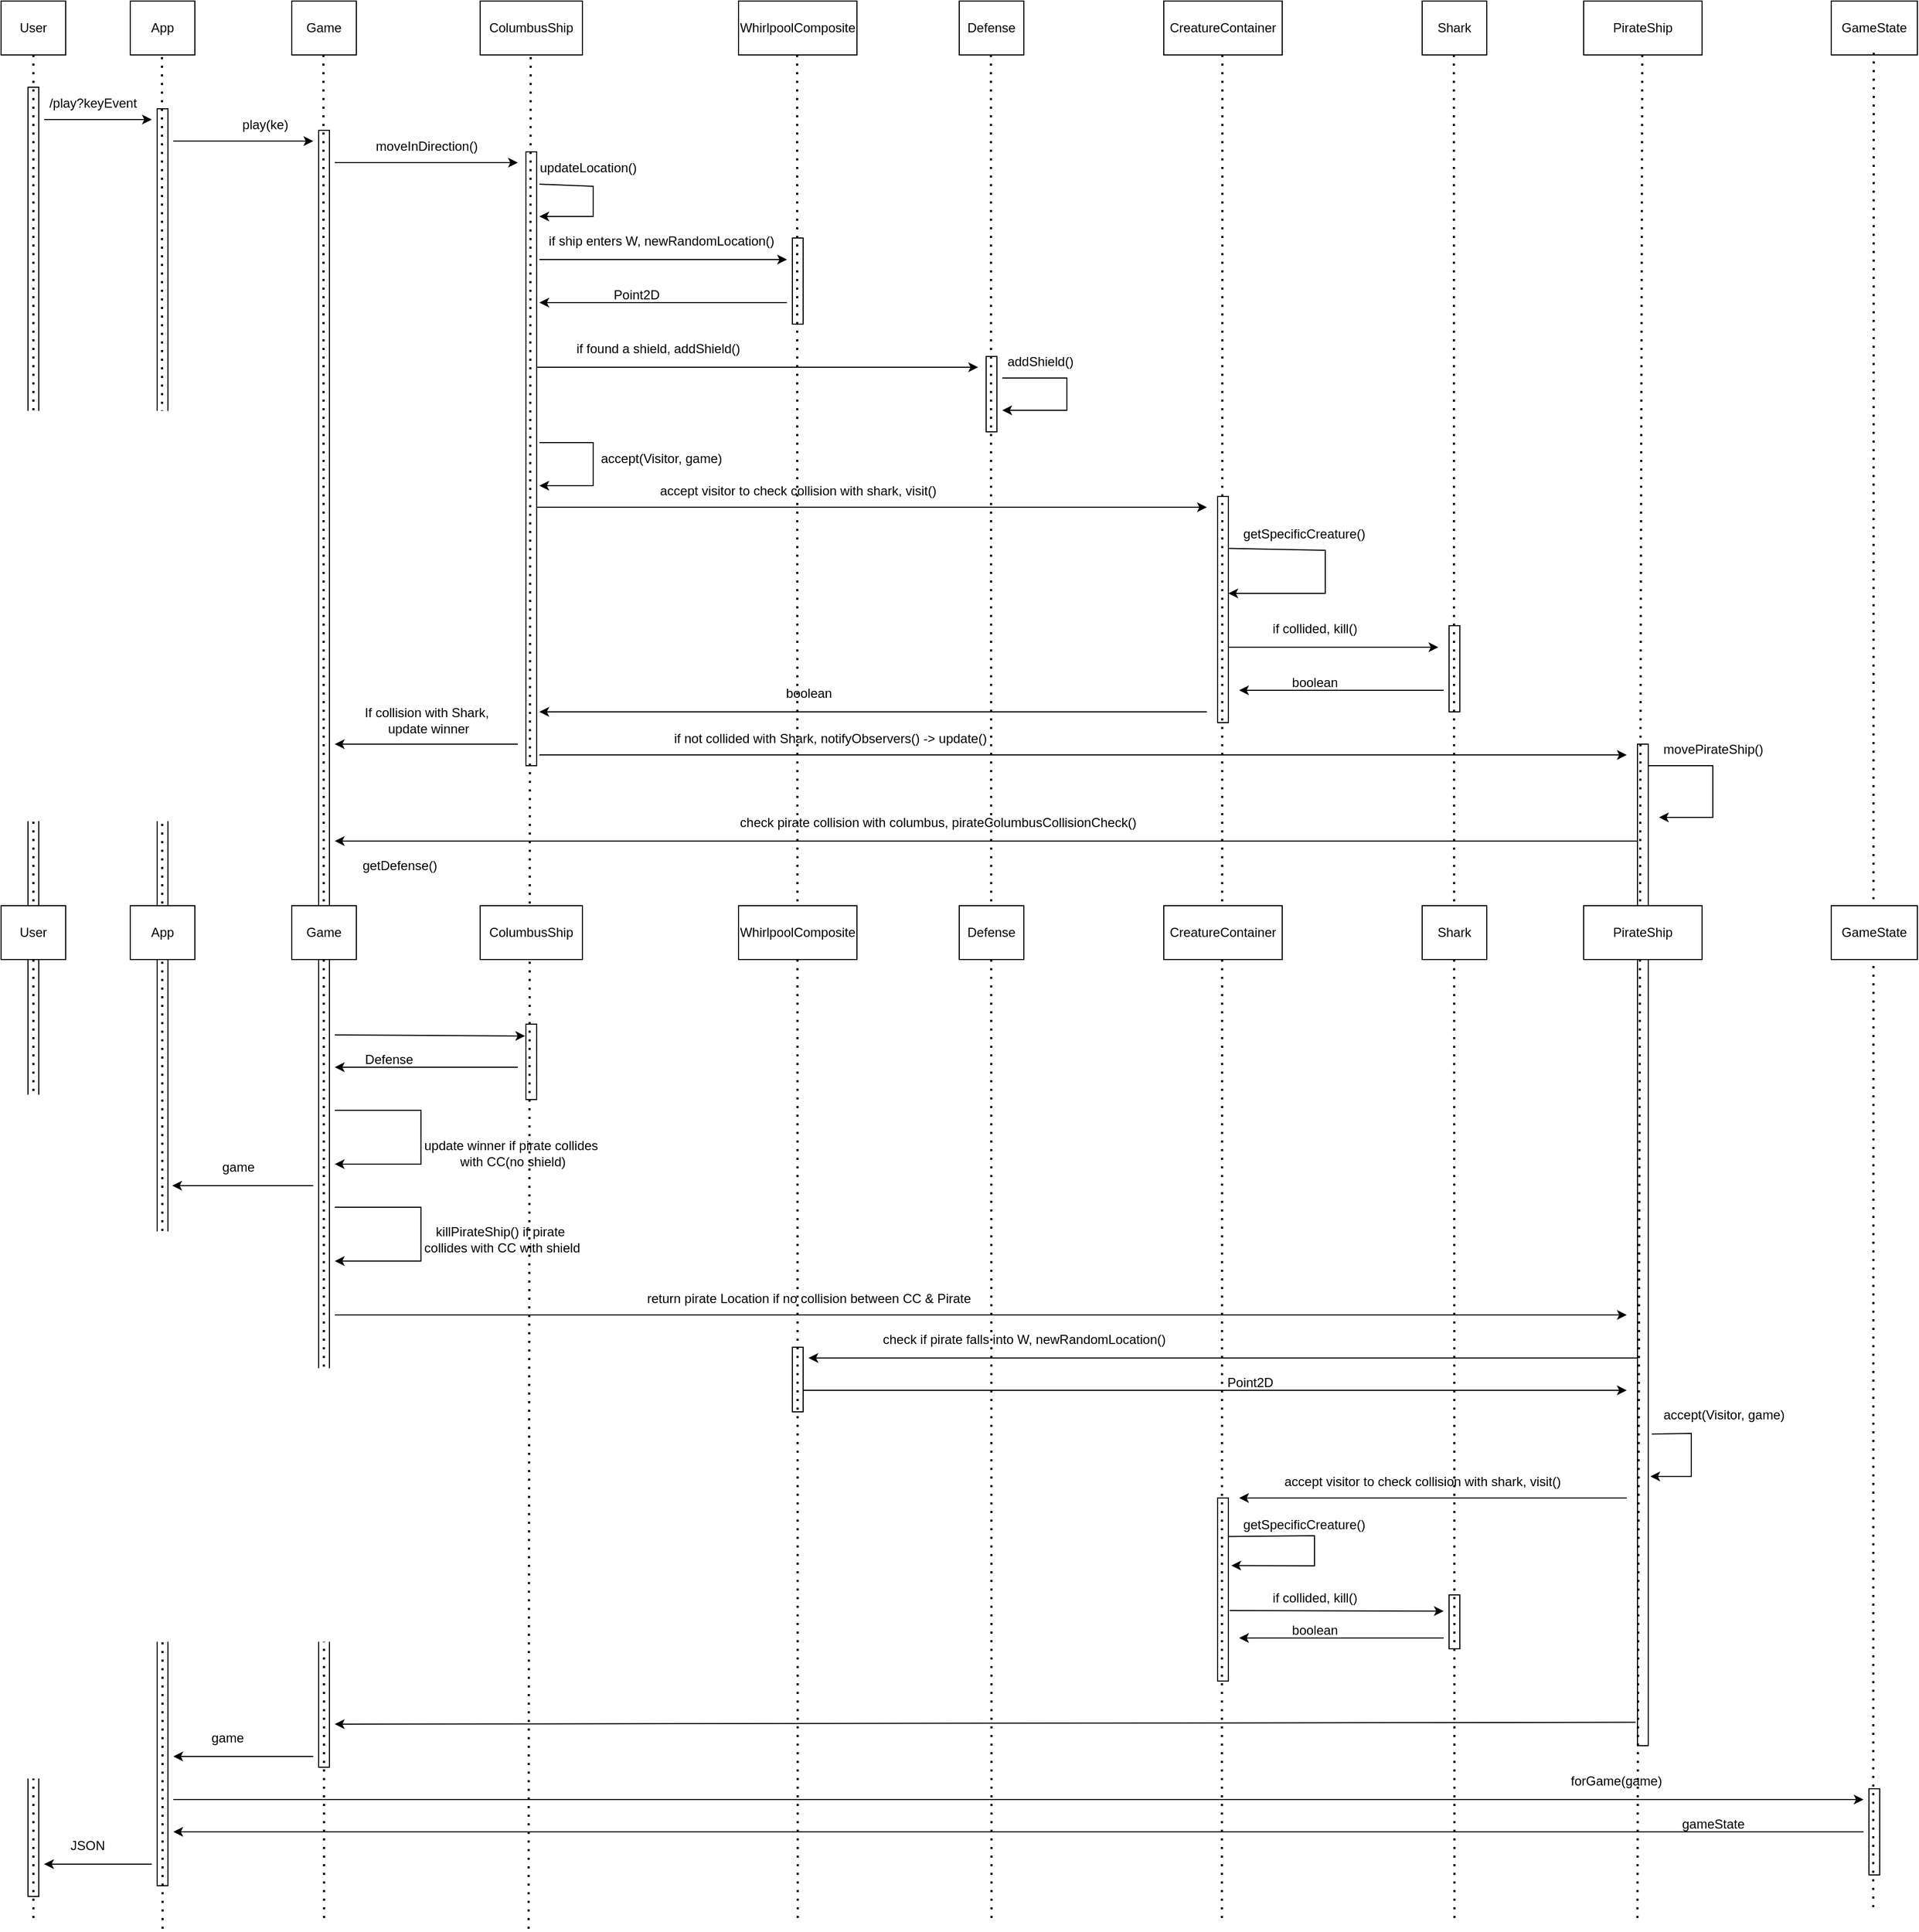<mxfile version="26.2.15">
  <diagram name="Page-1" id="EFFMf7o6BYHwNJs1m0tW">
    <mxGraphModel dx="979" dy="673" grid="1" gridSize="10" guides="1" tooltips="1" connect="1" arrows="1" fold="1" page="1" pageScale="1" pageWidth="850" pageHeight="1100" math="0" shadow="0">
      <root>
        <mxCell id="0" />
        <mxCell id="1" parent="0" />
        <mxCell id="rdj0ItbVaOH1j8f1-xAn-1" value="User" style="rounded=0;whiteSpace=wrap;html=1;" parent="1" vertex="1">
          <mxGeometry x="10" y="50" width="60" height="50" as="geometry" />
        </mxCell>
        <mxCell id="rdj0ItbVaOH1j8f1-xAn-6" value="Defense" style="rounded=0;whiteSpace=wrap;html=1;" parent="1" vertex="1">
          <mxGeometry x="900" y="50" width="60" height="50" as="geometry" />
        </mxCell>
        <mxCell id="rdj0ItbVaOH1j8f1-xAn-7" value="Game" style="rounded=0;whiteSpace=wrap;html=1;" parent="1" vertex="1">
          <mxGeometry x="280" y="50" width="60" height="50" as="geometry" />
        </mxCell>
        <mxCell id="rdj0ItbVaOH1j8f1-xAn-8" value="ColumbusShip" style="rounded=0;whiteSpace=wrap;html=1;" parent="1" vertex="1">
          <mxGeometry x="455" y="50" width="95" height="50" as="geometry" />
        </mxCell>
        <mxCell id="rdj0ItbVaOH1j8f1-xAn-9" value="App" style="rounded=0;whiteSpace=wrap;html=1;" parent="1" vertex="1">
          <mxGeometry x="130" y="50" width="60" height="50" as="geometry" />
        </mxCell>
        <mxCell id="rdj0ItbVaOH1j8f1-xAn-12" value="" style="rounded=0;whiteSpace=wrap;html=1;" parent="1" vertex="1">
          <mxGeometry x="35" y="130" width="10" height="1680" as="geometry" />
        </mxCell>
        <mxCell id="rdj0ItbVaOH1j8f1-xAn-13" value="" style="rounded=0;whiteSpace=wrap;html=1;" parent="1" vertex="1">
          <mxGeometry x="155" y="150" width="10" height="1650" as="geometry" />
        </mxCell>
        <mxCell id="rdj0ItbVaOH1j8f1-xAn-14" value="" style="endArrow=classic;html=1;rounded=0;" parent="1" edge="1">
          <mxGeometry width="50" height="50" relative="1" as="geometry">
            <mxPoint x="50" y="160" as="sourcePoint" />
            <mxPoint x="150" y="160" as="targetPoint" />
          </mxGeometry>
        </mxCell>
        <mxCell id="rdj0ItbVaOH1j8f1-xAn-15" value="/play?keyEvent" style="text;html=1;align=center;verticalAlign=middle;resizable=0;points=[];autosize=1;strokeColor=none;fillColor=none;" parent="1" vertex="1">
          <mxGeometry x="45" y="130" width="100" height="30" as="geometry" />
        </mxCell>
        <mxCell id="rdj0ItbVaOH1j8f1-xAn-16" value="" style="rounded=0;whiteSpace=wrap;html=1;" parent="1" vertex="1">
          <mxGeometry x="305" y="170" width="10" height="1520" as="geometry" />
        </mxCell>
        <mxCell id="rdj0ItbVaOH1j8f1-xAn-17" value="" style="endArrow=classic;html=1;rounded=0;" parent="1" edge="1">
          <mxGeometry width="50" height="50" relative="1" as="geometry">
            <mxPoint x="170" y="180" as="sourcePoint" />
            <mxPoint x="300" y="180" as="targetPoint" />
          </mxGeometry>
        </mxCell>
        <mxCell id="rdj0ItbVaOH1j8f1-xAn-18" value="play(ke)" style="text;html=1;align=center;verticalAlign=middle;resizable=0;points=[];autosize=1;strokeColor=none;fillColor=none;" parent="1" vertex="1">
          <mxGeometry x="220" y="150" width="70" height="30" as="geometry" />
        </mxCell>
        <mxCell id="rdj0ItbVaOH1j8f1-xAn-19" value="" style="rounded=0;whiteSpace=wrap;html=1;" parent="1" vertex="1">
          <mxGeometry x="497.5" y="190" width="10" height="570" as="geometry" />
        </mxCell>
        <mxCell id="rdj0ItbVaOH1j8f1-xAn-20" value="" style="endArrow=classic;html=1;rounded=0;" parent="1" edge="1">
          <mxGeometry width="50" height="50" relative="1" as="geometry">
            <mxPoint x="320" y="200" as="sourcePoint" />
            <mxPoint x="490" y="200" as="targetPoint" />
          </mxGeometry>
        </mxCell>
        <mxCell id="rdj0ItbVaOH1j8f1-xAn-21" value="moveInDirection()" style="text;html=1;align=center;verticalAlign=middle;resizable=0;points=[];autosize=1;strokeColor=none;fillColor=none;" parent="1" vertex="1">
          <mxGeometry x="345" y="170" width="120" height="30" as="geometry" />
        </mxCell>
        <mxCell id="rdj0ItbVaOH1j8f1-xAn-22" value="" style="endArrow=classic;html=1;rounded=0;exitX=0.091;exitY=1;exitDx=0;exitDy=0;exitPerimeter=0;" parent="1" source="rdj0ItbVaOH1j8f1-xAn-23" edge="1">
          <mxGeometry width="50" height="50" relative="1" as="geometry">
            <mxPoint x="330" y="210" as="sourcePoint" />
            <mxPoint x="510" y="250" as="targetPoint" />
            <Array as="points">
              <mxPoint x="560" y="222" />
              <mxPoint x="560" y="250" />
            </Array>
          </mxGeometry>
        </mxCell>
        <mxCell id="rdj0ItbVaOH1j8f1-xAn-23" value="updateLocation()" style="text;html=1;align=center;verticalAlign=middle;resizable=0;points=[];autosize=1;strokeColor=none;fillColor=none;" parent="1" vertex="1">
          <mxGeometry x="500" y="190" width="110" height="30" as="geometry" />
        </mxCell>
        <mxCell id="rdj0ItbVaOH1j8f1-xAn-24" value="WhirlpoolComposite" style="rounded=0;whiteSpace=wrap;html=1;" parent="1" vertex="1">
          <mxGeometry x="695" y="50" width="110" height="50" as="geometry" />
        </mxCell>
        <mxCell id="rdj0ItbVaOH1j8f1-xAn-25" value="" style="rounded=0;whiteSpace=wrap;html=1;" parent="1" vertex="1">
          <mxGeometry x="745" y="270" width="10" height="80" as="geometry" />
        </mxCell>
        <mxCell id="rdj0ItbVaOH1j8f1-xAn-26" value="" style="endArrow=classic;html=1;rounded=0;" parent="1" edge="1">
          <mxGeometry width="50" height="50" relative="1" as="geometry">
            <mxPoint x="510" y="290" as="sourcePoint" />
            <mxPoint x="740" y="290" as="targetPoint" />
          </mxGeometry>
        </mxCell>
        <mxCell id="rdj0ItbVaOH1j8f1-xAn-27" value="if ship enters W, newRandomLocation()" style="text;html=1;align=center;verticalAlign=middle;resizable=0;points=[];autosize=1;strokeColor=none;fillColor=none;" parent="1" vertex="1">
          <mxGeometry x="507.5" y="258" width="230" height="30" as="geometry" />
        </mxCell>
        <mxCell id="rdj0ItbVaOH1j8f1-xAn-28" value="" style="endArrow=classic;html=1;rounded=0;" parent="1" edge="1">
          <mxGeometry width="50" height="50" relative="1" as="geometry">
            <mxPoint x="740" y="330" as="sourcePoint" />
            <mxPoint x="510" y="330" as="targetPoint" />
          </mxGeometry>
        </mxCell>
        <mxCell id="rdj0ItbVaOH1j8f1-xAn-29" value="Point2D" style="text;html=1;align=center;verticalAlign=middle;resizable=0;points=[];autosize=1;strokeColor=none;fillColor=none;" parent="1" vertex="1">
          <mxGeometry x="565" y="308" width="70" height="30" as="geometry" />
        </mxCell>
        <mxCell id="rdj0ItbVaOH1j8f1-xAn-30" value="" style="rounded=0;whiteSpace=wrap;html=1;" parent="1" vertex="1">
          <mxGeometry x="925" y="380" width="10" height="70" as="geometry" />
        </mxCell>
        <mxCell id="rdj0ItbVaOH1j8f1-xAn-31" value="" style="endArrow=classic;html=1;rounded=0;" parent="1" edge="1">
          <mxGeometry width="50" height="50" relative="1" as="geometry">
            <mxPoint x="507.5" y="390" as="sourcePoint" />
            <mxPoint x="917.5" y="390" as="targetPoint" />
          </mxGeometry>
        </mxCell>
        <mxCell id="rdj0ItbVaOH1j8f1-xAn-32" value="if found a shield, addShield()" style="text;html=1;align=center;verticalAlign=middle;resizable=0;points=[];autosize=1;strokeColor=none;fillColor=none;" parent="1" vertex="1">
          <mxGeometry x="530" y="358" width="180" height="30" as="geometry" />
        </mxCell>
        <mxCell id="rdj0ItbVaOH1j8f1-xAn-34" value="" style="endArrow=classic;html=1;rounded=0;" parent="1" edge="1">
          <mxGeometry width="50" height="50" relative="1" as="geometry">
            <mxPoint x="940" y="400" as="sourcePoint" />
            <mxPoint x="940" y="430" as="targetPoint" />
            <Array as="points">
              <mxPoint x="1000" y="400" />
              <mxPoint x="1000" y="430" />
            </Array>
          </mxGeometry>
        </mxCell>
        <mxCell id="rdj0ItbVaOH1j8f1-xAn-35" value="addShield()" style="text;html=1;align=center;verticalAlign=middle;resizable=0;points=[];autosize=1;strokeColor=none;fillColor=none;" parent="1" vertex="1">
          <mxGeometry x="935" y="370" width="80" height="30" as="geometry" />
        </mxCell>
        <mxCell id="rdj0ItbVaOH1j8f1-xAn-36" value="" style="endArrow=classic;html=1;rounded=0;exitX=-0.009;exitY=0.94;exitDx=0;exitDy=0;exitPerimeter=0;" parent="1" source="rdj0ItbVaOH1j8f1-xAn-44" edge="1">
          <mxGeometry width="50" height="50" relative="1" as="geometry">
            <mxPoint x="1160" y="560" as="sourcePoint" />
            <mxPoint x="1150" y="600" as="targetPoint" />
            <Array as="points">
              <mxPoint x="1240" y="560" />
              <mxPoint x="1240" y="600" />
            </Array>
          </mxGeometry>
        </mxCell>
        <mxCell id="rdj0ItbVaOH1j8f1-xAn-37" value="CreatureContainer" style="rounded=0;whiteSpace=wrap;html=1;" parent="1" vertex="1">
          <mxGeometry x="1090" y="50" width="110" height="50" as="geometry" />
        </mxCell>
        <mxCell id="rdj0ItbVaOH1j8f1-xAn-38" value="" style="rounded=0;whiteSpace=wrap;html=1;" parent="1" vertex="1">
          <mxGeometry x="1140" y="510" width="10" height="210" as="geometry" />
        </mxCell>
        <mxCell id="rdj0ItbVaOH1j8f1-xAn-39" value="" style="endArrow=classic;html=1;rounded=0;" parent="1" edge="1">
          <mxGeometry width="50" height="50" relative="1" as="geometry">
            <mxPoint x="507.5" y="520" as="sourcePoint" />
            <mxPoint x="1130" y="520" as="targetPoint" />
          </mxGeometry>
        </mxCell>
        <mxCell id="rdj0ItbVaOH1j8f1-xAn-40" value="accept visitor to check collision with shark, visit()" style="text;html=1;align=center;verticalAlign=middle;resizable=0;points=[];autosize=1;strokeColor=none;fillColor=none;" parent="1" vertex="1">
          <mxGeometry x="610" y="490" width="280" height="30" as="geometry" />
        </mxCell>
        <mxCell id="rdj0ItbVaOH1j8f1-xAn-41" value="" style="endArrow=classic;html=1;rounded=0;" parent="1" edge="1">
          <mxGeometry width="50" height="50" relative="1" as="geometry">
            <mxPoint x="510" y="460" as="sourcePoint" />
            <mxPoint x="510" y="500" as="targetPoint" />
            <Array as="points">
              <mxPoint x="560" y="460" />
              <mxPoint x="560" y="500" />
            </Array>
          </mxGeometry>
        </mxCell>
        <mxCell id="rdj0ItbVaOH1j8f1-xAn-42" value="accept(Visitor, game)" style="text;html=1;align=center;verticalAlign=middle;resizable=0;points=[];autosize=1;strokeColor=none;fillColor=none;" parent="1" vertex="1">
          <mxGeometry x="552.5" y="460" width="140" height="30" as="geometry" />
        </mxCell>
        <mxCell id="rdj0ItbVaOH1j8f1-xAn-44" value="getSpecificCreature()" style="text;html=1;align=center;verticalAlign=middle;resizable=0;points=[];autosize=1;strokeColor=none;fillColor=none;" parent="1" vertex="1">
          <mxGeometry x="1150" y="530" width="140" height="30" as="geometry" />
        </mxCell>
        <mxCell id="rdj0ItbVaOH1j8f1-xAn-45" value="Shark" style="rounded=0;whiteSpace=wrap;html=1;" parent="1" vertex="1">
          <mxGeometry x="1330" y="50" width="60" height="50" as="geometry" />
        </mxCell>
        <mxCell id="rdj0ItbVaOH1j8f1-xAn-46" value="" style="rounded=0;whiteSpace=wrap;html=1;" parent="1" vertex="1">
          <mxGeometry x="1355" y="630" width="10" height="80" as="geometry" />
        </mxCell>
        <mxCell id="rdj0ItbVaOH1j8f1-xAn-47" value="" style="endArrow=classic;html=1;rounded=0;" parent="1" edge="1">
          <mxGeometry width="50" height="50" relative="1" as="geometry">
            <mxPoint x="1150" y="650" as="sourcePoint" />
            <mxPoint x="1345" y="650" as="targetPoint" />
          </mxGeometry>
        </mxCell>
        <mxCell id="rdj0ItbVaOH1j8f1-xAn-48" value="if collided, kill()" style="text;html=1;align=center;verticalAlign=middle;resizable=0;points=[];autosize=1;strokeColor=none;fillColor=none;" parent="1" vertex="1">
          <mxGeometry x="1180" y="618" width="100" height="30" as="geometry" />
        </mxCell>
        <mxCell id="rdj0ItbVaOH1j8f1-xAn-49" value="" style="endArrow=classic;html=1;rounded=0;" parent="1" edge="1">
          <mxGeometry width="50" height="50" relative="1" as="geometry">
            <mxPoint x="1350" y="690" as="sourcePoint" />
            <mxPoint x="1160" y="690" as="targetPoint" />
          </mxGeometry>
        </mxCell>
        <mxCell id="rdj0ItbVaOH1j8f1-xAn-50" value="boolean" style="text;html=1;align=center;verticalAlign=middle;resizable=0;points=[];autosize=1;strokeColor=none;fillColor=none;" parent="1" vertex="1">
          <mxGeometry x="1195" y="668" width="70" height="30" as="geometry" />
        </mxCell>
        <mxCell id="rdj0ItbVaOH1j8f1-xAn-51" value="" style="endArrow=classic;html=1;rounded=0;" parent="1" edge="1">
          <mxGeometry width="50" height="50" relative="1" as="geometry">
            <mxPoint x="1130" y="710" as="sourcePoint" />
            <mxPoint x="510" y="710" as="targetPoint" />
          </mxGeometry>
        </mxCell>
        <mxCell id="rdj0ItbVaOH1j8f1-xAn-52" value="boolean" style="text;html=1;align=center;verticalAlign=middle;resizable=0;points=[];autosize=1;strokeColor=none;fillColor=none;" parent="1" vertex="1">
          <mxGeometry x="725" y="678" width="70" height="30" as="geometry" />
        </mxCell>
        <mxCell id="rdj0ItbVaOH1j8f1-xAn-53" value="" style="endArrow=classic;html=1;rounded=0;" parent="1" edge="1">
          <mxGeometry width="50" height="50" relative="1" as="geometry">
            <mxPoint x="490" y="740" as="sourcePoint" />
            <mxPoint x="320" y="740" as="targetPoint" />
          </mxGeometry>
        </mxCell>
        <mxCell id="rdj0ItbVaOH1j8f1-xAn-54" value="If collision with Shark,&lt;div&gt;&amp;nbsp;update winner&lt;/div&gt;" style="text;html=1;align=center;verticalAlign=middle;resizable=0;points=[];autosize=1;strokeColor=none;fillColor=none;" parent="1" vertex="1">
          <mxGeometry x="335" y="698" width="140" height="40" as="geometry" />
        </mxCell>
        <mxCell id="rdj0ItbVaOH1j8f1-xAn-55" value="PirateShip" style="rounded=0;whiteSpace=wrap;html=1;" parent="1" vertex="1">
          <mxGeometry x="1480" y="50" width="110" height="50" as="geometry" />
        </mxCell>
        <mxCell id="rdj0ItbVaOH1j8f1-xAn-56" value="" style="rounded=0;whiteSpace=wrap;html=1;" parent="1" vertex="1">
          <mxGeometry x="1530" y="740" width="10" height="930" as="geometry" />
        </mxCell>
        <mxCell id="rdj0ItbVaOH1j8f1-xAn-57" value="" style="endArrow=classic;html=1;rounded=0;" parent="1" edge="1">
          <mxGeometry width="50" height="50" relative="1" as="geometry">
            <mxPoint x="510" y="750" as="sourcePoint" />
            <mxPoint x="1520" y="750" as="targetPoint" />
          </mxGeometry>
        </mxCell>
        <mxCell id="rdj0ItbVaOH1j8f1-xAn-58" value="if not collided with Shark, notifyObservers() -&amp;gt; update()" style="text;html=1;align=center;verticalAlign=middle;resizable=0;points=[];autosize=1;strokeColor=none;fillColor=none;" parent="1" vertex="1">
          <mxGeometry x="625" y="720" width="310" height="30" as="geometry" />
        </mxCell>
        <mxCell id="rdj0ItbVaOH1j8f1-xAn-59" value="" style="endArrow=classic;html=1;rounded=0;" parent="1" edge="1">
          <mxGeometry width="50" height="50" relative="1" as="geometry">
            <mxPoint x="1540" y="760" as="sourcePoint" />
            <mxPoint x="1550" y="808" as="targetPoint" />
            <Array as="points">
              <mxPoint x="1600" y="760" />
              <mxPoint x="1600" y="808" />
            </Array>
          </mxGeometry>
        </mxCell>
        <mxCell id="rdj0ItbVaOH1j8f1-xAn-60" value="movePirateShip()" style="text;html=1;align=center;verticalAlign=middle;resizable=0;points=[];autosize=1;strokeColor=none;fillColor=none;" parent="1" vertex="1">
          <mxGeometry x="1540" y="730" width="120" height="30" as="geometry" />
        </mxCell>
        <mxCell id="rdj0ItbVaOH1j8f1-xAn-61" value="" style="endArrow=classic;html=1;rounded=0;" parent="1" edge="1">
          <mxGeometry width="50" height="50" relative="1" as="geometry">
            <mxPoint x="1530" y="830" as="sourcePoint" />
            <mxPoint x="320" y="830" as="targetPoint" />
          </mxGeometry>
        </mxCell>
        <mxCell id="rdj0ItbVaOH1j8f1-xAn-62" value="check pirate collision with columbus, pirateColumbusCollisionCheck()" style="text;html=1;align=center;verticalAlign=middle;resizable=0;points=[];autosize=1;strokeColor=none;fillColor=none;" parent="1" vertex="1">
          <mxGeometry x="685" y="798" width="390" height="30" as="geometry" />
        </mxCell>
        <mxCell id="rdj0ItbVaOH1j8f1-xAn-63" value="" style="rounded=0;whiteSpace=wrap;html=1;" parent="1" vertex="1">
          <mxGeometry x="497.5" y="1000" width="10" height="70" as="geometry" />
        </mxCell>
        <mxCell id="rdj0ItbVaOH1j8f1-xAn-64" value="" style="endArrow=classic;html=1;rounded=0;entryX=-0.07;entryY=0.157;entryDx=0;entryDy=0;entryPerimeter=0;" parent="1" target="rdj0ItbVaOH1j8f1-xAn-63" edge="1">
          <mxGeometry width="50" height="50" relative="1" as="geometry">
            <mxPoint x="320" y="1010" as="sourcePoint" />
            <mxPoint x="370" y="1000" as="targetPoint" />
          </mxGeometry>
        </mxCell>
        <mxCell id="rdj0ItbVaOH1j8f1-xAn-65" value="getDefense()" style="text;html=1;align=center;verticalAlign=middle;resizable=0;points=[];autosize=1;strokeColor=none;fillColor=none;" parent="1" vertex="1">
          <mxGeometry x="335" y="838" width="90" height="30" as="geometry" />
        </mxCell>
        <mxCell id="rdj0ItbVaOH1j8f1-xAn-66" value="" style="endArrow=classic;html=1;rounded=0;" parent="1" edge="1">
          <mxGeometry width="50" height="50" relative="1" as="geometry">
            <mxPoint x="490" y="1040" as="sourcePoint" />
            <mxPoint x="320" y="1040" as="targetPoint" />
          </mxGeometry>
        </mxCell>
        <mxCell id="rdj0ItbVaOH1j8f1-xAn-67" value="Defense" style="text;html=1;align=center;verticalAlign=middle;resizable=0;points=[];autosize=1;strokeColor=none;fillColor=none;" parent="1" vertex="1">
          <mxGeometry x="335" y="1018" width="70" height="30" as="geometry" />
        </mxCell>
        <mxCell id="rdj0ItbVaOH1j8f1-xAn-68" value="" style="endArrow=classic;html=1;rounded=0;" parent="1" edge="1">
          <mxGeometry width="50" height="50" relative="1" as="geometry">
            <mxPoint x="320" y="1080" as="sourcePoint" />
            <mxPoint x="320" y="1130" as="targetPoint" />
            <Array as="points">
              <mxPoint x="400" y="1080" />
              <mxPoint x="400" y="1130" />
            </Array>
          </mxGeometry>
        </mxCell>
        <mxCell id="rdj0ItbVaOH1j8f1-xAn-69" value="update winner if pirate collides&amp;nbsp;&lt;div&gt;with CC(no shield)&lt;/div&gt;" style="text;html=1;align=center;verticalAlign=middle;resizable=0;points=[];autosize=1;strokeColor=none;fillColor=none;" parent="1" vertex="1">
          <mxGeometry x="390" y="1100" width="190" height="40" as="geometry" />
        </mxCell>
        <mxCell id="rdj0ItbVaOH1j8f1-xAn-70" value="" style="endArrow=classic;html=1;rounded=0;" parent="1" edge="1">
          <mxGeometry width="50" height="50" relative="1" as="geometry">
            <mxPoint x="320" y="1170" as="sourcePoint" />
            <mxPoint x="320" y="1220" as="targetPoint" />
            <Array as="points">
              <mxPoint x="400" y="1170" />
              <mxPoint x="400" y="1220" />
            </Array>
          </mxGeometry>
        </mxCell>
        <mxCell id="rdj0ItbVaOH1j8f1-xAn-71" value="killPirateShip() if pirate&amp;nbsp;&lt;div&gt;collides with CC with shield&lt;/div&gt;" style="text;html=1;align=center;verticalAlign=middle;resizable=0;points=[];autosize=1;strokeColor=none;fillColor=none;" parent="1" vertex="1">
          <mxGeometry x="390" y="1180" width="170" height="40" as="geometry" />
        </mxCell>
        <mxCell id="rdj0ItbVaOH1j8f1-xAn-72" value="" style="endArrow=classic;html=1;rounded=0;" parent="1" edge="1">
          <mxGeometry width="50" height="50" relative="1" as="geometry">
            <mxPoint x="320" y="1270" as="sourcePoint" />
            <mxPoint x="1520" y="1270" as="targetPoint" />
          </mxGeometry>
        </mxCell>
        <mxCell id="rdj0ItbVaOH1j8f1-xAn-73" value="return pirate Location if no collision between CC &amp;amp; Pirate" style="text;html=1;align=center;verticalAlign=middle;resizable=0;points=[];autosize=1;strokeColor=none;fillColor=none;" parent="1" vertex="1">
          <mxGeometry x="600" y="1240" width="320" height="30" as="geometry" />
        </mxCell>
        <mxCell id="rdj0ItbVaOH1j8f1-xAn-74" value="" style="rounded=0;whiteSpace=wrap;html=1;" parent="1" vertex="1">
          <mxGeometry x="745" y="1300" width="10" height="60" as="geometry" />
        </mxCell>
        <mxCell id="rdj0ItbVaOH1j8f1-xAn-75" value="" style="endArrow=classic;html=1;rounded=0;" parent="1" edge="1">
          <mxGeometry width="50" height="50" relative="1" as="geometry">
            <mxPoint x="1530" y="1310" as="sourcePoint" />
            <mxPoint x="760" y="1310" as="targetPoint" />
          </mxGeometry>
        </mxCell>
        <mxCell id="rdj0ItbVaOH1j8f1-xAn-76" value="check if pirate falls into W, newRandomLocation()" style="text;html=1;align=center;verticalAlign=middle;resizable=0;points=[];autosize=1;strokeColor=none;fillColor=none;" parent="1" vertex="1">
          <mxGeometry x="815" y="1278" width="290" height="30" as="geometry" />
        </mxCell>
        <mxCell id="rdj0ItbVaOH1j8f1-xAn-79" value="" style="endArrow=classic;html=1;rounded=0;" parent="1" edge="1">
          <mxGeometry width="50" height="50" relative="1" as="geometry">
            <mxPoint x="755" y="1340" as="sourcePoint" />
            <mxPoint x="1520" y="1340" as="targetPoint" />
          </mxGeometry>
        </mxCell>
        <mxCell id="rdj0ItbVaOH1j8f1-xAn-80" value="Point2D" style="text;html=1;align=center;verticalAlign=middle;resizable=0;points=[];autosize=1;strokeColor=none;fillColor=none;" parent="1" vertex="1">
          <mxGeometry x="1135" y="1318" width="70" height="30" as="geometry" />
        </mxCell>
        <mxCell id="rdj0ItbVaOH1j8f1-xAn-81" value="" style="rounded=0;whiteSpace=wrap;html=1;" parent="1" vertex="1">
          <mxGeometry x="1140" y="1440" width="10" height="170" as="geometry" />
        </mxCell>
        <mxCell id="rdj0ItbVaOH1j8f1-xAn-84" value="accept(Visitor, game)" style="text;html=1;align=center;verticalAlign=middle;resizable=0;points=[];autosize=1;strokeColor=none;fillColor=none;" parent="1" vertex="1">
          <mxGeometry x="1540" y="1348" width="140" height="30" as="geometry" />
        </mxCell>
        <mxCell id="rdj0ItbVaOH1j8f1-xAn-85" value="" style="endArrow=classic;html=1;rounded=0;exitX=0.023;exitY=1.087;exitDx=0;exitDy=0;exitPerimeter=0;" parent="1" source="rdj0ItbVaOH1j8f1-xAn-84" edge="1">
          <mxGeometry width="50" height="50" relative="1" as="geometry">
            <mxPoint x="1540" y="1420" as="sourcePoint" />
            <mxPoint x="1542" y="1420" as="targetPoint" />
            <Array as="points">
              <mxPoint x="1580" y="1380" />
              <mxPoint x="1580" y="1420" />
            </Array>
          </mxGeometry>
        </mxCell>
        <mxCell id="rdj0ItbVaOH1j8f1-xAn-86" value="" style="endArrow=classic;html=1;rounded=0;" parent="1" edge="1">
          <mxGeometry width="50" height="50" relative="1" as="geometry">
            <mxPoint x="1520" y="1440" as="sourcePoint" />
            <mxPoint x="1160" y="1440" as="targetPoint" />
          </mxGeometry>
        </mxCell>
        <mxCell id="rdj0ItbVaOH1j8f1-xAn-87" value="accept visitor to check collision with shark, visit()" style="text;html=1;align=center;verticalAlign=middle;resizable=0;points=[];autosize=1;strokeColor=none;fillColor=none;" parent="1" vertex="1">
          <mxGeometry x="1190" y="1410" width="280" height="30" as="geometry" />
        </mxCell>
        <mxCell id="rdj0ItbVaOH1j8f1-xAn-88" value="" style="endArrow=classic;html=1;rounded=0;exitX=0.003;exitY=0.86;exitDx=0;exitDy=0;exitPerimeter=0;entryX=1.28;entryY=0.369;entryDx=0;entryDy=0;entryPerimeter=0;" parent="1" source="rdj0ItbVaOH1j8f1-xAn-89" target="rdj0ItbVaOH1j8f1-xAn-81" edge="1">
          <mxGeometry width="50" height="50" relative="1" as="geometry">
            <mxPoint x="1160" y="1500" as="sourcePoint" />
            <mxPoint x="1360" y="1470" as="targetPoint" />
            <Array as="points">
              <mxPoint x="1230" y="1475" />
              <mxPoint x="1230" y="1503" />
            </Array>
          </mxGeometry>
        </mxCell>
        <mxCell id="rdj0ItbVaOH1j8f1-xAn-89" value="getSpecificCreature()" style="text;html=1;align=center;verticalAlign=middle;resizable=0;points=[];autosize=1;strokeColor=none;fillColor=none;" parent="1" vertex="1">
          <mxGeometry x="1150" y="1450" width="140" height="30" as="geometry" />
        </mxCell>
        <mxCell id="rdj0ItbVaOH1j8f1-xAn-90" value="" style="rounded=0;whiteSpace=wrap;html=1;" parent="1" vertex="1">
          <mxGeometry x="1355" y="1530" width="10" height="50" as="geometry" />
        </mxCell>
        <mxCell id="rdj0ItbVaOH1j8f1-xAn-91" value="" style="endArrow=classic;html=1;rounded=0;exitX=1.12;exitY=0.615;exitDx=0;exitDy=0;exitPerimeter=0;" parent="1" source="rdj0ItbVaOH1j8f1-xAn-81" edge="1">
          <mxGeometry width="50" height="50" relative="1" as="geometry">
            <mxPoint x="1170" y="1580" as="sourcePoint" />
            <mxPoint x="1350" y="1545" as="targetPoint" />
          </mxGeometry>
        </mxCell>
        <mxCell id="rdj0ItbVaOH1j8f1-xAn-92" value="if collided, kill()" style="text;html=1;align=center;verticalAlign=middle;resizable=0;points=[];autosize=1;strokeColor=none;fillColor=none;" parent="1" vertex="1">
          <mxGeometry x="1180" y="1518" width="100" height="30" as="geometry" />
        </mxCell>
        <mxCell id="rdj0ItbVaOH1j8f1-xAn-93" value="" style="endArrow=classic;html=1;rounded=0;" parent="1" edge="1">
          <mxGeometry width="50" height="50" relative="1" as="geometry">
            <mxPoint x="1350" y="1570" as="sourcePoint" />
            <mxPoint x="1160" y="1570" as="targetPoint" />
          </mxGeometry>
        </mxCell>
        <mxCell id="rdj0ItbVaOH1j8f1-xAn-94" value="boolean" style="text;html=1;align=center;verticalAlign=middle;resizable=0;points=[];autosize=1;strokeColor=none;fillColor=none;" parent="1" vertex="1">
          <mxGeometry x="1195" y="1548" width="70" height="30" as="geometry" />
        </mxCell>
        <mxCell id="rdj0ItbVaOH1j8f1-xAn-96" value="" style="endArrow=classic;html=1;rounded=0;exitX=-0.178;exitY=0.985;exitDx=0;exitDy=0;exitPerimeter=0;" parent="1" edge="1">
          <mxGeometry width="50" height="50" relative="1" as="geometry">
            <mxPoint x="1528.22" y="1648.3" as="sourcePoint" />
            <mxPoint x="320" y="1650" as="targetPoint" />
          </mxGeometry>
        </mxCell>
        <mxCell id="rdj0ItbVaOH1j8f1-xAn-97" value="" style="endArrow=classic;html=1;rounded=0;" parent="1" edge="1">
          <mxGeometry width="50" height="50" relative="1" as="geometry">
            <mxPoint x="300" y="1680" as="sourcePoint" />
            <mxPoint x="170" y="1680" as="targetPoint" />
          </mxGeometry>
        </mxCell>
        <mxCell id="rdj0ItbVaOH1j8f1-xAn-98" value="game" style="text;html=1;align=center;verticalAlign=middle;resizable=0;points=[];autosize=1;strokeColor=none;fillColor=none;" parent="1" vertex="1">
          <mxGeometry x="195" y="1648" width="50" height="30" as="geometry" />
        </mxCell>
        <mxCell id="rdj0ItbVaOH1j8f1-xAn-99" value="GameState" style="rounded=0;whiteSpace=wrap;html=1;" parent="1" vertex="1">
          <mxGeometry x="1710" y="50" width="80" height="50" as="geometry" />
        </mxCell>
        <mxCell id="rdj0ItbVaOH1j8f1-xAn-100" value="" style="endArrow=classic;html=1;rounded=0;" parent="1" edge="1">
          <mxGeometry width="50" height="50" relative="1" as="geometry">
            <mxPoint x="170" y="1720" as="sourcePoint" />
            <mxPoint x="1740" y="1720" as="targetPoint" />
          </mxGeometry>
        </mxCell>
        <mxCell id="rdj0ItbVaOH1j8f1-xAn-101" value="" style="rounded=0;whiteSpace=wrap;html=1;" parent="1" vertex="1">
          <mxGeometry x="1745" y="1710" width="10" height="80" as="geometry" />
        </mxCell>
        <mxCell id="rdj0ItbVaOH1j8f1-xAn-102" value="forGame(game)" style="text;html=1;align=center;verticalAlign=middle;resizable=0;points=[];autosize=1;strokeColor=none;fillColor=none;" parent="1" vertex="1">
          <mxGeometry x="1455" y="1688" width="110" height="30" as="geometry" />
        </mxCell>
        <mxCell id="rdj0ItbVaOH1j8f1-xAn-103" value="" style="endArrow=classic;html=1;rounded=0;" parent="1" edge="1">
          <mxGeometry width="50" height="50" relative="1" as="geometry">
            <mxPoint x="1740" y="1750" as="sourcePoint" />
            <mxPoint x="170" y="1750" as="targetPoint" />
          </mxGeometry>
        </mxCell>
        <mxCell id="rdj0ItbVaOH1j8f1-xAn-104" value="gameState" style="text;html=1;align=center;verticalAlign=middle;resizable=0;points=[];autosize=1;strokeColor=none;fillColor=none;" parent="1" vertex="1">
          <mxGeometry x="1560" y="1728" width="80" height="30" as="geometry" />
        </mxCell>
        <mxCell id="rdj0ItbVaOH1j8f1-xAn-105" value="" style="endArrow=classic;html=1;rounded=0;" parent="1" edge="1">
          <mxGeometry width="50" height="50" relative="1" as="geometry">
            <mxPoint x="150" y="1780" as="sourcePoint" />
            <mxPoint x="50" y="1780" as="targetPoint" />
          </mxGeometry>
        </mxCell>
        <mxCell id="rdj0ItbVaOH1j8f1-xAn-106" value="JSON" style="text;html=1;align=center;verticalAlign=middle;resizable=0;points=[];autosize=1;strokeColor=none;fillColor=none;" parent="1" vertex="1">
          <mxGeometry x="60" y="1748" width="60" height="30" as="geometry" />
        </mxCell>
        <mxCell id="rdj0ItbVaOH1j8f1-xAn-107" value="" style="endArrow=none;dashed=1;html=1;dashPattern=1 3;strokeWidth=2;rounded=0;entryX=0.5;entryY=1;entryDx=0;entryDy=0;" parent="1" target="rdj0ItbVaOH1j8f1-xAn-1" edge="1">
          <mxGeometry width="50" height="50" relative="1" as="geometry">
            <mxPoint x="40" y="1830" as="sourcePoint" />
            <mxPoint x="39.44" y="1070" as="targetPoint" />
          </mxGeometry>
        </mxCell>
        <mxCell id="rdj0ItbVaOH1j8f1-xAn-108" value="" style="endArrow=none;dashed=1;html=1;dashPattern=1 3;strokeWidth=2;rounded=0;entryX=0.5;entryY=1;entryDx=0;entryDy=0;" parent="1" edge="1">
          <mxGeometry width="50" height="50" relative="1" as="geometry">
            <mxPoint x="160" y="1840" as="sourcePoint" />
            <mxPoint x="159.44" y="100" as="targetPoint" />
          </mxGeometry>
        </mxCell>
        <mxCell id="rdj0ItbVaOH1j8f1-xAn-109" value="" style="endArrow=none;dashed=1;html=1;dashPattern=1 3;strokeWidth=2;rounded=0;entryX=0.5;entryY=1;entryDx=0;entryDy=0;" parent="1" edge="1">
          <mxGeometry width="50" height="50" relative="1" as="geometry">
            <mxPoint x="310" y="1830" as="sourcePoint" />
            <mxPoint x="309.44" y="100" as="targetPoint" />
          </mxGeometry>
        </mxCell>
        <mxCell id="rdj0ItbVaOH1j8f1-xAn-110" value="" style="endArrow=none;dashed=1;html=1;dashPattern=1 3;strokeWidth=2;rounded=0;entryX=0.5;entryY=1;entryDx=0;entryDy=0;" parent="1" edge="1">
          <mxGeometry width="50" height="50" relative="1" as="geometry">
            <mxPoint x="500" y="1840" as="sourcePoint" />
            <mxPoint x="501.94" y="100" as="targetPoint" />
          </mxGeometry>
        </mxCell>
        <mxCell id="rdj0ItbVaOH1j8f1-xAn-111" value="" style="endArrow=none;dashed=1;html=1;dashPattern=1 3;strokeWidth=2;rounded=0;entryX=0.5;entryY=1;entryDx=0;entryDy=0;" parent="1" edge="1">
          <mxGeometry width="50" height="50" relative="1" as="geometry">
            <mxPoint x="750" y="1830" as="sourcePoint" />
            <mxPoint x="749.44" y="100" as="targetPoint" />
          </mxGeometry>
        </mxCell>
        <mxCell id="rdj0ItbVaOH1j8f1-xAn-112" value="" style="endArrow=none;dashed=1;html=1;dashPattern=1 3;strokeWidth=2;rounded=0;entryX=0.5;entryY=1;entryDx=0;entryDy=0;" parent="1" edge="1">
          <mxGeometry width="50" height="50" relative="1" as="geometry">
            <mxPoint x="930" y="1830" as="sourcePoint" />
            <mxPoint x="929.44" y="100" as="targetPoint" />
          </mxGeometry>
        </mxCell>
        <mxCell id="rdj0ItbVaOH1j8f1-xAn-113" value="" style="endArrow=none;dashed=1;html=1;dashPattern=1 3;strokeWidth=2;rounded=0;entryX=0.5;entryY=1;entryDx=0;entryDy=0;" parent="1" edge="1">
          <mxGeometry width="50" height="50" relative="1" as="geometry">
            <mxPoint x="1144" y="1830" as="sourcePoint" />
            <mxPoint x="1144.44" y="100" as="targetPoint" />
          </mxGeometry>
        </mxCell>
        <mxCell id="rdj0ItbVaOH1j8f1-xAn-114" value="" style="endArrow=none;dashed=1;html=1;dashPattern=1 3;strokeWidth=2;rounded=0;entryX=0.5;entryY=1;entryDx=0;entryDy=0;" parent="1" edge="1">
          <mxGeometry width="50" height="50" relative="1" as="geometry">
            <mxPoint x="1360" y="1830" as="sourcePoint" />
            <mxPoint x="1359.44" y="100" as="targetPoint" />
          </mxGeometry>
        </mxCell>
        <mxCell id="rdj0ItbVaOH1j8f1-xAn-115" value="" style="endArrow=none;dashed=1;html=1;dashPattern=1 3;strokeWidth=2;rounded=0;entryX=0.5;entryY=1;entryDx=0;entryDy=0;" parent="1" edge="1">
          <mxGeometry width="50" height="50" relative="1" as="geometry">
            <mxPoint x="1530" y="1830" as="sourcePoint" />
            <mxPoint x="1534.44" y="100" as="targetPoint" />
          </mxGeometry>
        </mxCell>
        <mxCell id="rdj0ItbVaOH1j8f1-xAn-116" value="" style="endArrow=none;dashed=1;html=1;dashPattern=1 3;strokeWidth=2;rounded=0;entryX=0.5;entryY=1;entryDx=0;entryDy=0;" parent="1" edge="1">
          <mxGeometry width="50" height="50" relative="1" as="geometry">
            <mxPoint x="1749" y="1820" as="sourcePoint" />
            <mxPoint x="1749.44" y="95" as="targetPoint" />
          </mxGeometry>
        </mxCell>
        <mxCell id="7abXneaCiO5RFltlZQpX-3" value="" style="endArrow=classic;html=1;rounded=0;" parent="1" edge="1">
          <mxGeometry width="50" height="50" relative="1" as="geometry">
            <mxPoint x="300" y="1150" as="sourcePoint" />
            <mxPoint x="169" y="1150" as="targetPoint" />
          </mxGeometry>
        </mxCell>
        <mxCell id="7abXneaCiO5RFltlZQpX-4" value="game" style="text;html=1;align=center;verticalAlign=middle;resizable=0;points=[];autosize=1;strokeColor=none;fillColor=none;" parent="1" vertex="1">
          <mxGeometry x="205" y="1118" width="50" height="30" as="geometry" />
        </mxCell>
        <mxCell id="v-ayVHyftYqY-JHzFxPD-1" value="User" style="rounded=0;whiteSpace=wrap;html=1;" vertex="1" parent="1">
          <mxGeometry x="10" y="890" width="60" height="50" as="geometry" />
        </mxCell>
        <mxCell id="v-ayVHyftYqY-JHzFxPD-2" value="Defense" style="rounded=0;whiteSpace=wrap;html=1;" vertex="1" parent="1">
          <mxGeometry x="900" y="890" width="60" height="50" as="geometry" />
        </mxCell>
        <mxCell id="v-ayVHyftYqY-JHzFxPD-3" value="Game" style="rounded=0;whiteSpace=wrap;html=1;" vertex="1" parent="1">
          <mxGeometry x="280" y="890" width="60" height="50" as="geometry" />
        </mxCell>
        <mxCell id="v-ayVHyftYqY-JHzFxPD-4" value="ColumbusShip" style="rounded=0;whiteSpace=wrap;html=1;" vertex="1" parent="1">
          <mxGeometry x="455" y="890" width="95" height="50" as="geometry" />
        </mxCell>
        <mxCell id="v-ayVHyftYqY-JHzFxPD-5" value="App" style="rounded=0;whiteSpace=wrap;html=1;" vertex="1" parent="1">
          <mxGeometry x="130" y="890" width="60" height="50" as="geometry" />
        </mxCell>
        <mxCell id="v-ayVHyftYqY-JHzFxPD-6" value="WhirlpoolComposite" style="rounded=0;whiteSpace=wrap;html=1;" vertex="1" parent="1">
          <mxGeometry x="695" y="890" width="110" height="50" as="geometry" />
        </mxCell>
        <mxCell id="v-ayVHyftYqY-JHzFxPD-7" value="CreatureContainer" style="rounded=0;whiteSpace=wrap;html=1;" vertex="1" parent="1">
          <mxGeometry x="1090" y="890" width="110" height="50" as="geometry" />
        </mxCell>
        <mxCell id="v-ayVHyftYqY-JHzFxPD-8" value="Shark" style="rounded=0;whiteSpace=wrap;html=1;" vertex="1" parent="1">
          <mxGeometry x="1330" y="890" width="60" height="50" as="geometry" />
        </mxCell>
        <mxCell id="v-ayVHyftYqY-JHzFxPD-9" value="PirateShip" style="rounded=0;whiteSpace=wrap;html=1;" vertex="1" parent="1">
          <mxGeometry x="1480" y="890" width="110" height="50" as="geometry" />
        </mxCell>
        <mxCell id="v-ayVHyftYqY-JHzFxPD-10" value="GameState" style="rounded=0;whiteSpace=wrap;html=1;" vertex="1" parent="1">
          <mxGeometry x="1710" y="890" width="80" height="50" as="geometry" />
        </mxCell>
      </root>
    </mxGraphModel>
  </diagram>
</mxfile>
